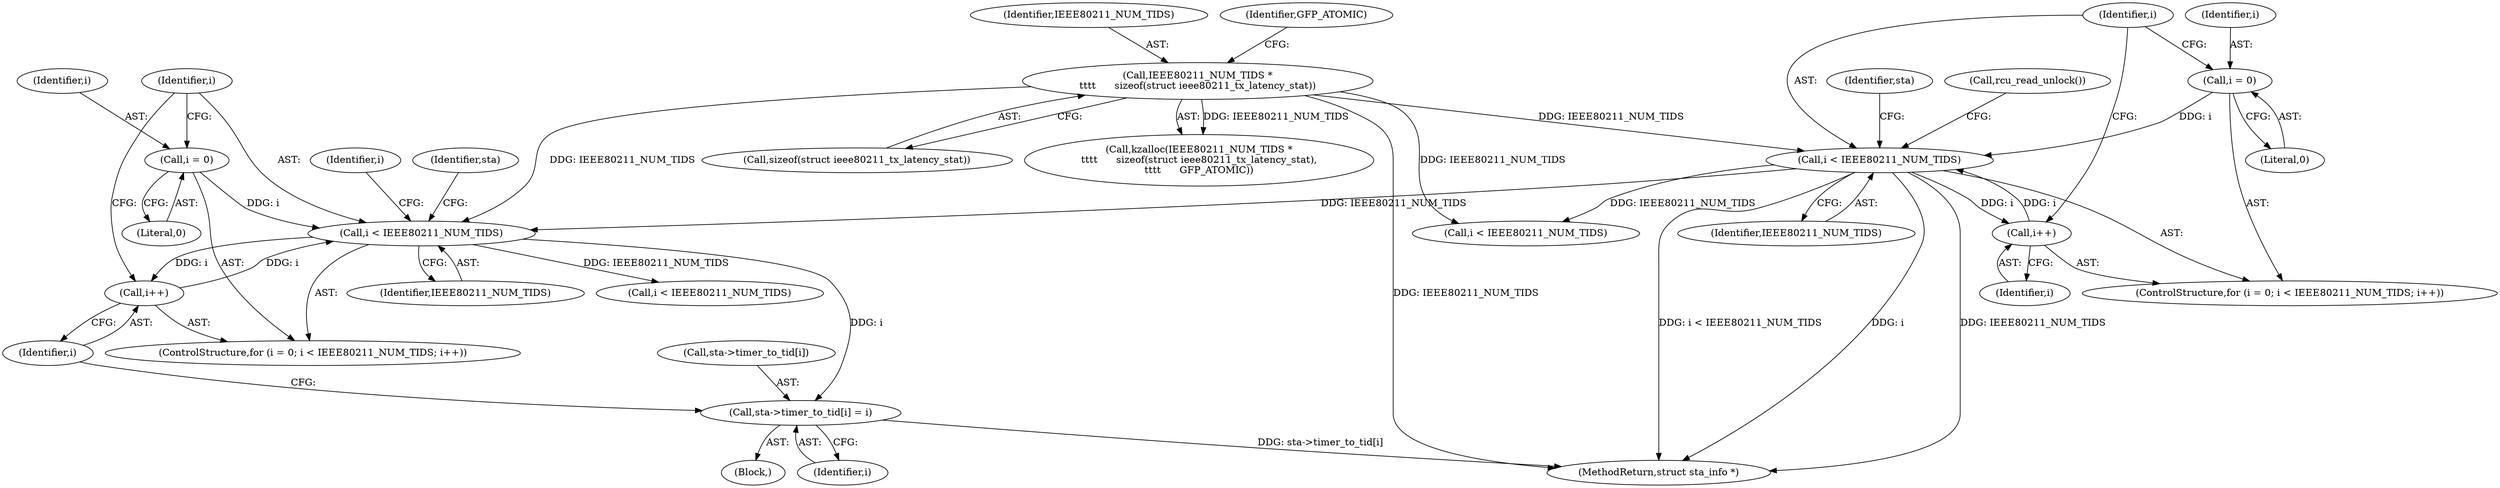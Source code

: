 digraph "0_linux_1d147bfa64293b2723c4fec50922168658e613ba_0@array" {
"1000363" [label="(Call,sta->timer_to_tid[i] = i)"];
"1000357" [label="(Call,i < IEEE80211_NUM_TIDS)"];
"1000360" [label="(Call,i++)"];
"1000354" [label="(Call,i = 0)"];
"1000174" [label="(Call,i < IEEE80211_NUM_TIDS)"];
"1000177" [label="(Call,i++)"];
"1000171" [label="(Call,i = 0)"];
"1000152" [label="(Call,IEEE80211_NUM_TIDS *\n\t\t\t\t      sizeof(struct ieee80211_tx_latency_stat))"];
"1000361" [label="(Identifier,i)"];
"1000372" [label="(Identifier,i)"];
"1000171" [label="(Call,i = 0)"];
"1000176" [label="(Identifier,IEEE80211_NUM_TIDS)"];
"1000151" [label="(Call,kzalloc(IEEE80211_NUM_TIDS *\n\t\t\t\t      sizeof(struct ieee80211_tx_latency_stat),\n\t\t\t\t      GFP_ATOMIC))"];
"1000362" [label="(Block,)"];
"1000153" [label="(Identifier,IEEE80211_NUM_TIDS)"];
"1000156" [label="(Identifier,GFP_ATOMIC)"];
"1000184" [label="(Identifier,sta)"];
"1000353" [label="(ControlStructure,for (i = 0; i < IEEE80211_NUM_TIDS; i++))"];
"1000224" [label="(Call,rcu_read_unlock())"];
"1000364" [label="(Call,sta->timer_to_tid[i])"];
"1000152" [label="(Call,IEEE80211_NUM_TIDS *\n\t\t\t\t      sizeof(struct ieee80211_tx_latency_stat))"];
"1000175" [label="(Identifier,i)"];
"1000177" [label="(Call,i++)"];
"1000355" [label="(Identifier,i)"];
"1000178" [label="(Identifier,i)"];
"1000356" [label="(Literal,0)"];
"1000358" [label="(Identifier,i)"];
"1000170" [label="(ControlStructure,for (i = 0; i < IEEE80211_NUM_TIDS; i++))"];
"1000528" [label="(MethodReturn,struct sta_info *)"];
"1000507" [label="(Call,i < IEEE80211_NUM_TIDS)"];
"1000360" [label="(Call,i++)"];
"1000363" [label="(Call,sta->timer_to_tid[i] = i)"];
"1000359" [label="(Identifier,IEEE80211_NUM_TIDS)"];
"1000173" [label="(Literal,0)"];
"1000398" [label="(Call,i < IEEE80211_NUM_TIDS)"];
"1000354" [label="(Call,i = 0)"];
"1000357" [label="(Call,i < IEEE80211_NUM_TIDS)"];
"1000366" [label="(Identifier,sta)"];
"1000172" [label="(Identifier,i)"];
"1000154" [label="(Call,sizeof(struct ieee80211_tx_latency_stat))"];
"1000369" [label="(Identifier,i)"];
"1000174" [label="(Call,i < IEEE80211_NUM_TIDS)"];
"1000363" -> "1000362"  [label="AST: "];
"1000363" -> "1000369"  [label="CFG: "];
"1000364" -> "1000363"  [label="AST: "];
"1000369" -> "1000363"  [label="AST: "];
"1000361" -> "1000363"  [label="CFG: "];
"1000363" -> "1000528"  [label="DDG: sta->timer_to_tid[i]"];
"1000357" -> "1000363"  [label="DDG: i"];
"1000357" -> "1000353"  [label="AST: "];
"1000357" -> "1000359"  [label="CFG: "];
"1000358" -> "1000357"  [label="AST: "];
"1000359" -> "1000357"  [label="AST: "];
"1000366" -> "1000357"  [label="CFG: "];
"1000372" -> "1000357"  [label="CFG: "];
"1000360" -> "1000357"  [label="DDG: i"];
"1000354" -> "1000357"  [label="DDG: i"];
"1000174" -> "1000357"  [label="DDG: IEEE80211_NUM_TIDS"];
"1000152" -> "1000357"  [label="DDG: IEEE80211_NUM_TIDS"];
"1000357" -> "1000360"  [label="DDG: i"];
"1000357" -> "1000398"  [label="DDG: IEEE80211_NUM_TIDS"];
"1000360" -> "1000353"  [label="AST: "];
"1000360" -> "1000361"  [label="CFG: "];
"1000361" -> "1000360"  [label="AST: "];
"1000358" -> "1000360"  [label="CFG: "];
"1000354" -> "1000353"  [label="AST: "];
"1000354" -> "1000356"  [label="CFG: "];
"1000355" -> "1000354"  [label="AST: "];
"1000356" -> "1000354"  [label="AST: "];
"1000358" -> "1000354"  [label="CFG: "];
"1000174" -> "1000170"  [label="AST: "];
"1000174" -> "1000176"  [label="CFG: "];
"1000175" -> "1000174"  [label="AST: "];
"1000176" -> "1000174"  [label="AST: "];
"1000184" -> "1000174"  [label="CFG: "];
"1000224" -> "1000174"  [label="CFG: "];
"1000174" -> "1000528"  [label="DDG: IEEE80211_NUM_TIDS"];
"1000174" -> "1000528"  [label="DDG: i < IEEE80211_NUM_TIDS"];
"1000174" -> "1000528"  [label="DDG: i"];
"1000177" -> "1000174"  [label="DDG: i"];
"1000171" -> "1000174"  [label="DDG: i"];
"1000152" -> "1000174"  [label="DDG: IEEE80211_NUM_TIDS"];
"1000174" -> "1000177"  [label="DDG: i"];
"1000174" -> "1000507"  [label="DDG: IEEE80211_NUM_TIDS"];
"1000177" -> "1000170"  [label="AST: "];
"1000177" -> "1000178"  [label="CFG: "];
"1000178" -> "1000177"  [label="AST: "];
"1000175" -> "1000177"  [label="CFG: "];
"1000171" -> "1000170"  [label="AST: "];
"1000171" -> "1000173"  [label="CFG: "];
"1000172" -> "1000171"  [label="AST: "];
"1000173" -> "1000171"  [label="AST: "];
"1000175" -> "1000171"  [label="CFG: "];
"1000152" -> "1000151"  [label="AST: "];
"1000152" -> "1000154"  [label="CFG: "];
"1000153" -> "1000152"  [label="AST: "];
"1000154" -> "1000152"  [label="AST: "];
"1000156" -> "1000152"  [label="CFG: "];
"1000152" -> "1000528"  [label="DDG: IEEE80211_NUM_TIDS"];
"1000152" -> "1000151"  [label="DDG: IEEE80211_NUM_TIDS"];
"1000152" -> "1000507"  [label="DDG: IEEE80211_NUM_TIDS"];
}
